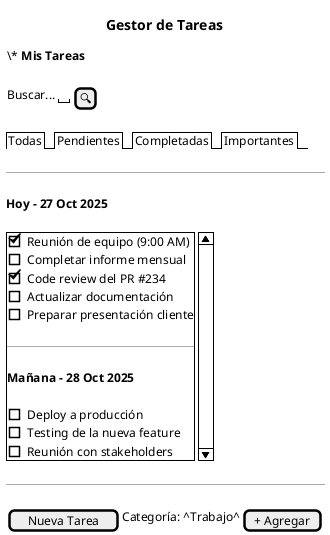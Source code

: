 @startsalt
title Gestor de Tareas

{
{\* <b>Mis Tareas</b> }
.
{
Buscar... | " " | [🔍]
}
.
{/ Todas | Pendientes | Completadas | Importantes }
.

---

.
<b>Hoy - 27 Oct 2025</b>
.
{SI
[X] Reunión de equipo (9:00 AM)
[ ] Completar informe mensual
[X] Code review del PR #234
[ ] Actualizar documentación
[ ] Preparar presentación cliente
.

---

.
<b>Mañana - 28 Oct 2025</b>
.
[ ] Deploy a producción
[ ] Testing de la nueva feature
[ ] Reunión con stakeholders
}
.

---

.
{
[ Nueva Tarea ] | Categoría: ^Trabajo^ | [+ Agregar]
}
}
@endsalt